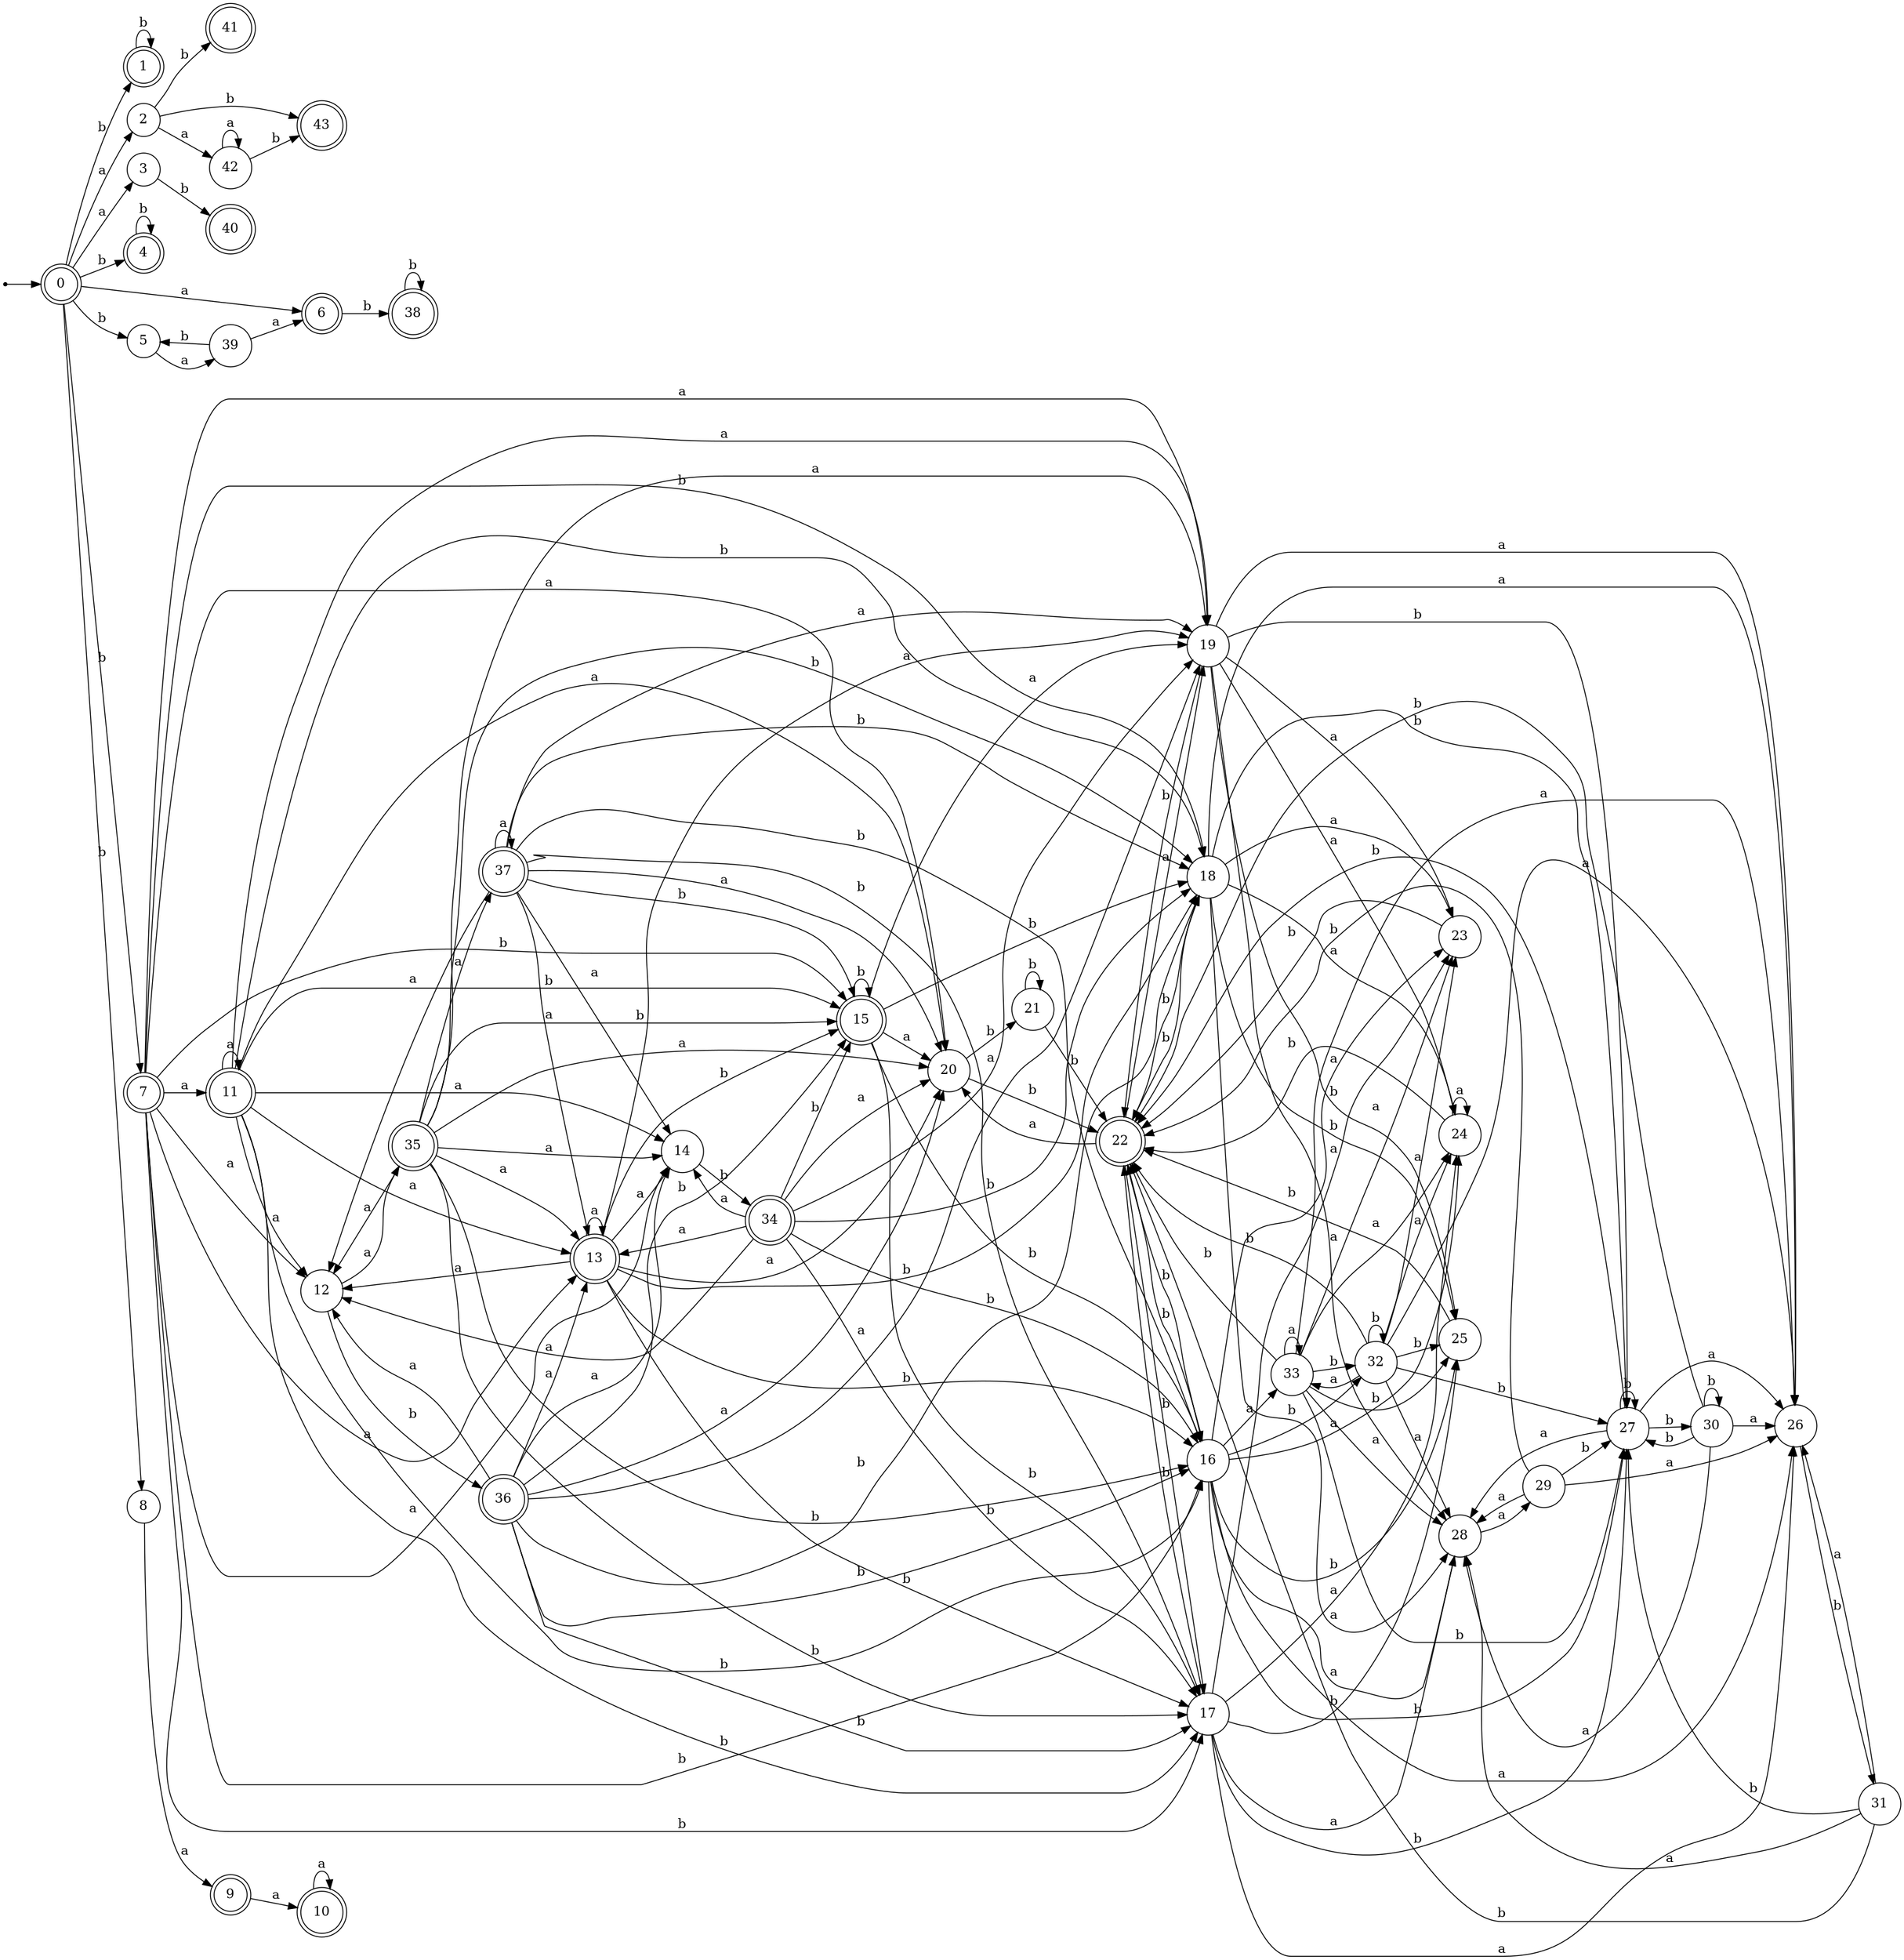 digraph finite_state_machine {
rankdir=LR;
size="20,20";
node [shape = point]; "dummy0"
node [shape = doublecircle]; "0";"dummy0" -> "0";
node [shape = doublecircle]; "1";node [shape = circle]; "2";
node [shape = circle]; "3";
node [shape = doublecircle]; "4";node [shape = circle]; "5";
node [shape = doublecircle]; "6";node [shape = doublecircle]; "7";node [shape = circle]; "8";
node [shape = doublecircle]; "9";node [shape = doublecircle]; "10";node [shape = doublecircle]; "11";node [shape = circle]; "12";
node [shape = doublecircle]; "13";node [shape = circle]; "14";
node [shape = doublecircle]; "15";node [shape = circle]; "16";
node [shape = circle]; "17";
node [shape = circle]; "18";
node [shape = circle]; "19";
node [shape = circle]; "20";
node [shape = circle]; "21";
node [shape = doublecircle]; "22";node [shape = circle]; "23";
node [shape = circle]; "24";
node [shape = circle]; "25";
node [shape = circle]; "26";
node [shape = circle]; "27";
node [shape = circle]; "28";
node [shape = circle]; "29";
node [shape = circle]; "30";
node [shape = circle]; "31";
node [shape = circle]; "32";
node [shape = circle]; "33";
node [shape = doublecircle]; "34";node [shape = doublecircle]; "35";node [shape = doublecircle]; "36";node [shape = doublecircle]; "37";node [shape = doublecircle]; "38";node [shape = circle]; "39";
node [shape = doublecircle]; "40";node [shape = doublecircle]; "41";node [shape = circle]; "42";
node [shape = doublecircle]; "43";"0" -> "1" [label = "b"];
 "0" -> "4" [label = "b"];
 "0" -> "5" [label = "b"];
 "0" -> "7" [label = "b"];
 "0" -> "8" [label = "b"];
 "0" -> "2" [label = "a"];
 "0" -> "3" [label = "a"];
 "0" -> "6" [label = "a"];
 "8" -> "9" [label = "a"];
 "9" -> "10" [label = "a"];
 "10" -> "10" [label = "a"];
 "7" -> "19" [label = "a"];
 "7" -> "20" [label = "a"];
 "7" -> "11" [label = "a"];
 "7" -> "12" [label = "a"];
 "7" -> "13" [label = "a"];
 "7" -> "14" [label = "a"];
 "7" -> "16" [label = "b"];
 "7" -> "17" [label = "b"];
 "7" -> "18" [label = "b"];
 "7" -> "15" [label = "b"];
 "20" -> "21" [label = "b"];
 "20" -> "22" [label = "b"];
 "22" -> "16" [label = "b"];
 "22" -> "17" [label = "b"];
 "22" -> "18" [label = "b"];
 "22" -> "19" [label = "a"];
 "22" -> "20" [label = "a"];
 "21" -> "21" [label = "b"];
 "21" -> "22" [label = "b"];
 "19" -> "24" [label = "a"];
 "19" -> "26" [label = "a"];
 "19" -> "28" [label = "a"];
 "19" -> "23" [label = "a"];
 "19" -> "25" [label = "b"];
 "19" -> "27" [label = "b"];
 "19" -> "22" [label = "b"];
 "28" -> "29" [label = "a"];
 "29" -> "26" [label = "a"];
 "29" -> "28" [label = "a"];
 "29" -> "27" [label = "b"];
 "29" -> "22" [label = "b"];
 "27" -> "27" [label = "b"];
 "27" -> "30" [label = "b"];
 "27" -> "22" [label = "b"];
 "27" -> "26" [label = "a"];
 "27" -> "28" [label = "a"];
 "30" -> "27" [label = "b"];
 "30" -> "30" [label = "b"];
 "30" -> "22" [label = "b"];
 "30" -> "26" [label = "a"];
 "30" -> "28" [label = "a"];
 "26" -> "31" [label = "b"];
 "31" -> "26" [label = "a"];
 "31" -> "28" [label = "a"];
 "31" -> "27" [label = "b"];
 "31" -> "22" [label = "b"];
 "25" -> "22" [label = "b"];
 "24" -> "24" [label = "a"];
 "24" -> "22" [label = "b"];
 "23" -> "22" [label = "b"];
 "18" -> "24" [label = "a"];
 "18" -> "26" [label = "a"];
 "18" -> "28" [label = "a"];
 "18" -> "23" [label = "a"];
 "18" -> "25" [label = "b"];
 "18" -> "27" [label = "b"];
 "18" -> "22" [label = "b"];
 "17" -> "24" [label = "a"];
 "17" -> "26" [label = "a"];
 "17" -> "28" [label = "a"];
 "17" -> "23" [label = "a"];
 "17" -> "25" [label = "b"];
 "17" -> "27" [label = "b"];
 "17" -> "22" [label = "b"];
 "16" -> "32" [label = "b"];
 "16" -> "25" [label = "b"];
 "16" -> "27" [label = "b"];
 "16" -> "22" [label = "b"];
 "16" -> "33" [label = "a"];
 "16" -> "23" [label = "a"];
 "16" -> "24" [label = "a"];
 "16" -> "26" [label = "a"];
 "16" -> "28" [label = "a"];
 "33" -> "33" [label = "a"];
 "33" -> "23" [label = "a"];
 "33" -> "24" [label = "a"];
 "33" -> "26" [label = "a"];
 "33" -> "28" [label = "a"];
 "33" -> "32" [label = "b"];
 "33" -> "25" [label = "b"];
 "33" -> "27" [label = "b"];
 "33" -> "22" [label = "b"];
 "32" -> "32" [label = "b"];
 "32" -> "25" [label = "b"];
 "32" -> "27" [label = "b"];
 "32" -> "22" [label = "b"];
 "32" -> "33" [label = "a"];
 "32" -> "23" [label = "a"];
 "32" -> "24" [label = "a"];
 "32" -> "26" [label = "a"];
 "32" -> "28" [label = "a"];
 "15" -> "16" [label = "b"];
 "15" -> "17" [label = "b"];
 "15" -> "18" [label = "b"];
 "15" -> "15" [label = "b"];
 "15" -> "19" [label = "a"];
 "15" -> "20" [label = "a"];
 "14" -> "34" [label = "b"];
 "34" -> "19" [label = "a"];
 "34" -> "20" [label = "a"];
 "34" -> "12" [label = "a"];
 "34" -> "13" [label = "a"];
 "34" -> "14" [label = "a"];
 "34" -> "16" [label = "b"];
 "34" -> "17" [label = "b"];
 "34" -> "18" [label = "b"];
 "34" -> "15" [label = "b"];
 "13" -> "19" [label = "a"];
 "13" -> "20" [label = "a"];
 "13" -> "12" [label = "a"];
 "13" -> "13" [label = "a"];
 "13" -> "14" [label = "a"];
 "13" -> "16" [label = "b"];
 "13" -> "17" [label = "b"];
 "13" -> "18" [label = "b"];
 "13" -> "15" [label = "b"];
 "12" -> "35" [label = "a"];
 "12" -> "36" [label = "b"];
 "36" -> "19" [label = "a"];
 "36" -> "20" [label = "a"];
 "36" -> "12" [label = "a"];
 "36" -> "13" [label = "a"];
 "36" -> "14" [label = "a"];
 "36" -> "16" [label = "b"];
 "36" -> "17" [label = "b"];
 "36" -> "18" [label = "b"];
 "36" -> "15" [label = "b"];
 "35" -> "19" [label = "a"];
 "35" -> "20" [label = "a"];
 "35" -> "37" [label = "a"];
 "35" -> "12" [label = "a"];
 "35" -> "13" [label = "a"];
 "35" -> "14" [label = "a"];
 "35" -> "16" [label = "b"];
 "35" -> "17" [label = "b"];
 "35" -> "18" [label = "b"];
 "35" -> "15" [label = "b"];
 "37" -> "19" [label = "a"];
 "37" -> "20" [label = "a"];
 "37" -> "37" [label = "a"];
 "37" -> "12" [label = "a"];
 "37" -> "13" [label = "a"];
 "37" -> "14" [label = "a"];
 "37" -> "16" [label = "b"];
 "37" -> "17" [label = "b"];
 "37" -> "18" [label = "b"];
 "37" -> "15" [label = "b"];
 "11" -> "19" [label = "a"];
 "11" -> "20" [label = "a"];
 "11" -> "11" [label = "a"];
 "11" -> "12" [label = "a"];
 "11" -> "13" [label = "a"];
 "11" -> "14" [label = "a"];
 "11" -> "16" [label = "b"];
 "11" -> "17" [label = "b"];
 "11" -> "18" [label = "b"];
 "11" -> "15" [label = "b"];
 "6" -> "38" [label = "b"];
 "38" -> "38" [label = "b"];
 "5" -> "39" [label = "a"];
 "39" -> "5" [label = "b"];
 "39" -> "6" [label = "a"];
 "4" -> "4" [label = "b"];
 "3" -> "40" [label = "b"];
 "2" -> "41" [label = "b"];
 "2" -> "43" [label = "b"];
 "2" -> "42" [label = "a"];
 "42" -> "42" [label = "a"];
 "42" -> "43" [label = "b"];
 "1" -> "1" [label = "b"];
 }
